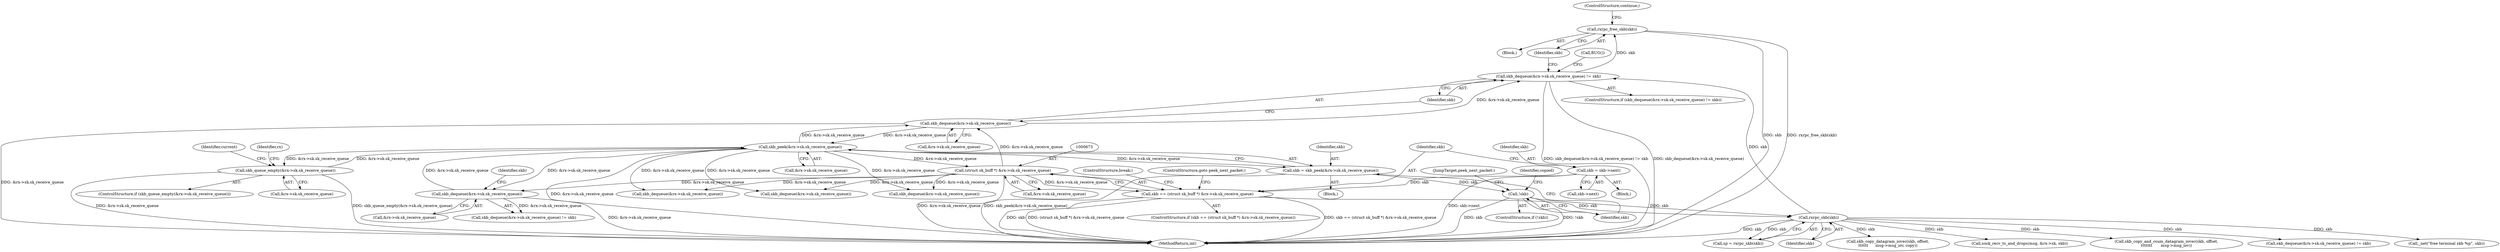 digraph "0_linux_f3d3342602f8bcbf37d7c46641cb9bca7618eb1c_29@API" {
"1000364" [label="(Call,rxrpc_free_skb(skb))"];
"1000354" [label="(Call,skb_dequeue(&rx->sk.sk_receive_queue) != skb)"];
"1000355" [label="(Call,skb_dequeue(&rx->sk.sk_receive_queue))"];
"1000672" [label="(Call,(struct sk_buff *) &rx->sk.sk_receive_queue)"];
"1000231" [label="(Call,skb_peek(&rx->sk.sk_receive_queue))"];
"1000686" [label="(Call,skb_dequeue(&rx->sk.sk_receive_queue))"];
"1000280" [label="(Call,skb_queue_empty(&rx->sk.sk_receive_queue))"];
"1000313" [label="(Call,rxrpc_skb(skb))"];
"1000239" [label="(Call,!skb)"];
"1000229" [label="(Call,skb = skb_peek(&rx->sk.sk_receive_queue))"];
"1000670" [label="(Call,skb == (struct sk_buff *) &rx->sk.sk_receive_queue)"];
"1000664" [label="(Call,skb = skb->next)"];
"1000752" [label="(Call,skb_dequeue(&rx->sk.sk_receive_queue))"];
"1000230" [label="(Identifier,skb)"];
"1000350" [label="(Block,)"];
"1000365" [label="(Identifier,skb)"];
"1000687" [label="(Call,&rx->sk.sk_receive_queue)"];
"1000366" [label="(ControlStructure,continue;)"];
"1000279" [label="(ControlStructure,if (skb_queue_empty(&rx->sk.sk_receive_queue)))"];
"1000244" [label="(Identifier,copied)"];
"1000311" [label="(Call,sp = rxrpc_skb(skb))"];
"1000314" [label="(Identifier,skb)"];
"1000310" [label="(JumpTarget,peek_next_packet:)"];
"1000664" [label="(Call,skb = skb->next)"];
"1000313" [label="(Call,rxrpc_skb(skb))"];
"1000670" [label="(Call,skb == (struct sk_buff *) &rx->sk.sk_receive_queue)"];
"1000354" [label="(Call,skb_dequeue(&rx->sk.sk_receive_queue) != skb)"];
"1000906" [label="(Call,skb_dequeue(&rx->sk.sk_receive_queue))"];
"1000685" [label="(Call,skb_dequeue(&rx->sk.sk_receive_queue) != skb)"];
"1000680" [label="(ControlStructure,break;)"];
"1000240" [label="(Identifier,skb)"];
"1000280" [label="(Call,skb_queue_empty(&rx->sk.sk_receive_queue))"];
"1000681" [label="(ControlStructure,goto peek_next_packet;)"];
"1000532" [label="(Call,skb_copy_datagram_iovec(skb, offset,\n\t\t\t\t\t\t      msg->msg_iov, copy))"];
"1000665" [label="(Identifier,skb)"];
"1000239" [label="(Call,!skb)"];
"1000232" [label="(Call,&rx->sk.sk_receive_queue)"];
"1000300" [label="(Identifier,rx)"];
"1000231" [label="(Call,skb_peek(&rx->sk.sk_receive_queue))"];
"1000281" [label="(Call,&rx->sk.sk_receive_queue)"];
"1000238" [label="(ControlStructure,if (!skb))"];
"1000363" [label="(Call,BUG())"];
"1000674" [label="(Call,&rx->sk.sk_receive_queue)"];
"1000666" [label="(Call,skb->next)"];
"1000671" [label="(Identifier,skb)"];
"1000356" [label="(Call,&rx->sk.sk_receive_queue)"];
"1000435" [label="(Call,sock_recv_ts_and_drops(msg, &rx->sk, skb))"];
"1000362" [label="(Identifier,skb)"];
"1000686" [label="(Call,skb_dequeue(&rx->sk.sk_receive_queue))"];
"1000353" [label="(ControlStructure,if (skb_dequeue(&rx->sk.sk_receive_queue) != skb))"];
"1000624" [label="(Call,skb_dequeue(&rx->sk.sk_receive_queue))"];
"1000543" [label="(Call,skb_copy_and_csum_datagram_iovec(skb, offset,\n\t\t\t\t\t\t\t       msg->msg_iov))"];
"1000355" [label="(Call,skb_dequeue(&rx->sk.sk_receive_queue))"];
"1001010" [label="(MethodReturn,int)"];
"1000364" [label="(Call,rxrpc_free_skb(skb))"];
"1000197" [label="(Block,)"];
"1000661" [label="(Block,)"];
"1000290" [label="(Identifier,current)"];
"1000693" [label="(Identifier,skb)"];
"1000751" [label="(Call,skb_dequeue(&rx->sk.sk_receive_queue) != skb)"];
"1000669" [label="(ControlStructure,if (skb == (struct sk_buff *) &rx->sk.sk_receive_queue))"];
"1000901" [label="(Call,_net(\"free terminal skb %p\", skb))"];
"1000672" [label="(Call,(struct sk_buff *) &rx->sk.sk_receive_queue)"];
"1000229" [label="(Call,skb = skb_peek(&rx->sk.sk_receive_queue))"];
"1000364" -> "1000350"  [label="AST: "];
"1000364" -> "1000365"  [label="CFG: "];
"1000365" -> "1000364"  [label="AST: "];
"1000366" -> "1000364"  [label="CFG: "];
"1000364" -> "1001010"  [label="DDG: skb"];
"1000364" -> "1001010"  [label="DDG: rxrpc_free_skb(skb)"];
"1000354" -> "1000364"  [label="DDG: skb"];
"1000354" -> "1000353"  [label="AST: "];
"1000354" -> "1000362"  [label="CFG: "];
"1000355" -> "1000354"  [label="AST: "];
"1000362" -> "1000354"  [label="AST: "];
"1000363" -> "1000354"  [label="CFG: "];
"1000365" -> "1000354"  [label="CFG: "];
"1000354" -> "1001010"  [label="DDG: skb_dequeue(&rx->sk.sk_receive_queue) != skb"];
"1000354" -> "1001010"  [label="DDG: skb_dequeue(&rx->sk.sk_receive_queue)"];
"1000355" -> "1000354"  [label="DDG: &rx->sk.sk_receive_queue"];
"1000313" -> "1000354"  [label="DDG: skb"];
"1000355" -> "1000356"  [label="CFG: "];
"1000356" -> "1000355"  [label="AST: "];
"1000362" -> "1000355"  [label="CFG: "];
"1000355" -> "1001010"  [label="DDG: &rx->sk.sk_receive_queue"];
"1000355" -> "1000231"  [label="DDG: &rx->sk.sk_receive_queue"];
"1000672" -> "1000355"  [label="DDG: &rx->sk.sk_receive_queue"];
"1000231" -> "1000355"  [label="DDG: &rx->sk.sk_receive_queue"];
"1000672" -> "1000670"  [label="AST: "];
"1000672" -> "1000674"  [label="CFG: "];
"1000673" -> "1000672"  [label="AST: "];
"1000674" -> "1000672"  [label="AST: "];
"1000670" -> "1000672"  [label="CFG: "];
"1000672" -> "1001010"  [label="DDG: &rx->sk.sk_receive_queue"];
"1000672" -> "1000624"  [label="DDG: &rx->sk.sk_receive_queue"];
"1000672" -> "1000670"  [label="DDG: &rx->sk.sk_receive_queue"];
"1000231" -> "1000672"  [label="DDG: &rx->sk.sk_receive_queue"];
"1000672" -> "1000686"  [label="DDG: &rx->sk.sk_receive_queue"];
"1000672" -> "1000752"  [label="DDG: &rx->sk.sk_receive_queue"];
"1000672" -> "1000906"  [label="DDG: &rx->sk.sk_receive_queue"];
"1000231" -> "1000229"  [label="AST: "];
"1000231" -> "1000232"  [label="CFG: "];
"1000232" -> "1000231"  [label="AST: "];
"1000229" -> "1000231"  [label="CFG: "];
"1000231" -> "1001010"  [label="DDG: &rx->sk.sk_receive_queue"];
"1000231" -> "1000229"  [label="DDG: &rx->sk.sk_receive_queue"];
"1000686" -> "1000231"  [label="DDG: &rx->sk.sk_receive_queue"];
"1000280" -> "1000231"  [label="DDG: &rx->sk.sk_receive_queue"];
"1000231" -> "1000280"  [label="DDG: &rx->sk.sk_receive_queue"];
"1000231" -> "1000624"  [label="DDG: &rx->sk.sk_receive_queue"];
"1000231" -> "1000686"  [label="DDG: &rx->sk.sk_receive_queue"];
"1000231" -> "1000752"  [label="DDG: &rx->sk.sk_receive_queue"];
"1000231" -> "1000906"  [label="DDG: &rx->sk.sk_receive_queue"];
"1000686" -> "1000685"  [label="AST: "];
"1000686" -> "1000687"  [label="CFG: "];
"1000687" -> "1000686"  [label="AST: "];
"1000693" -> "1000686"  [label="CFG: "];
"1000686" -> "1001010"  [label="DDG: &rx->sk.sk_receive_queue"];
"1000686" -> "1000685"  [label="DDG: &rx->sk.sk_receive_queue"];
"1000280" -> "1000279"  [label="AST: "];
"1000280" -> "1000281"  [label="CFG: "];
"1000281" -> "1000280"  [label="AST: "];
"1000290" -> "1000280"  [label="CFG: "];
"1000300" -> "1000280"  [label="CFG: "];
"1000280" -> "1001010"  [label="DDG: skb_queue_empty(&rx->sk.sk_receive_queue)"];
"1000280" -> "1001010"  [label="DDG: &rx->sk.sk_receive_queue"];
"1000313" -> "1000311"  [label="AST: "];
"1000313" -> "1000314"  [label="CFG: "];
"1000314" -> "1000313"  [label="AST: "];
"1000311" -> "1000313"  [label="CFG: "];
"1000313" -> "1001010"  [label="DDG: skb"];
"1000313" -> "1000311"  [label="DDG: skb"];
"1000239" -> "1000313"  [label="DDG: skb"];
"1000670" -> "1000313"  [label="DDG: skb"];
"1000313" -> "1000435"  [label="DDG: skb"];
"1000313" -> "1000532"  [label="DDG: skb"];
"1000313" -> "1000543"  [label="DDG: skb"];
"1000313" -> "1000751"  [label="DDG: skb"];
"1000313" -> "1000901"  [label="DDG: skb"];
"1000239" -> "1000238"  [label="AST: "];
"1000239" -> "1000240"  [label="CFG: "];
"1000240" -> "1000239"  [label="AST: "];
"1000244" -> "1000239"  [label="CFG: "];
"1000310" -> "1000239"  [label="CFG: "];
"1000239" -> "1001010"  [label="DDG: !skb"];
"1000239" -> "1001010"  [label="DDG: skb"];
"1000229" -> "1000239"  [label="DDG: skb"];
"1000229" -> "1000197"  [label="AST: "];
"1000230" -> "1000229"  [label="AST: "];
"1000240" -> "1000229"  [label="CFG: "];
"1000229" -> "1001010"  [label="DDG: skb_peek(&rx->sk.sk_receive_queue)"];
"1000670" -> "1000669"  [label="AST: "];
"1000671" -> "1000670"  [label="AST: "];
"1000680" -> "1000670"  [label="CFG: "];
"1000681" -> "1000670"  [label="CFG: "];
"1000670" -> "1001010"  [label="DDG: (struct sk_buff *) &rx->sk.sk_receive_queue"];
"1000670" -> "1001010"  [label="DDG: skb == (struct sk_buff *) &rx->sk.sk_receive_queue"];
"1000670" -> "1001010"  [label="DDG: skb"];
"1000664" -> "1000670"  [label="DDG: skb"];
"1000664" -> "1000661"  [label="AST: "];
"1000664" -> "1000666"  [label="CFG: "];
"1000665" -> "1000664"  [label="AST: "];
"1000666" -> "1000664"  [label="AST: "];
"1000671" -> "1000664"  [label="CFG: "];
"1000664" -> "1001010"  [label="DDG: skb->next"];
}
